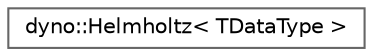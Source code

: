digraph "Graphical Class Hierarchy"
{
 // LATEX_PDF_SIZE
  bgcolor="transparent";
  edge [fontname=Helvetica,fontsize=10,labelfontname=Helvetica,labelfontsize=10];
  node [fontname=Helvetica,fontsize=10,shape=box,height=0.2,width=0.4];
  rankdir="LR";
  Node0 [id="Node000000",label="dyno::Helmholtz\< TDataType \>",height=0.2,width=0.4,color="grey40", fillcolor="white", style="filled",URL="$classdyno_1_1_helmholtz.html",tooltip=" "];
}

